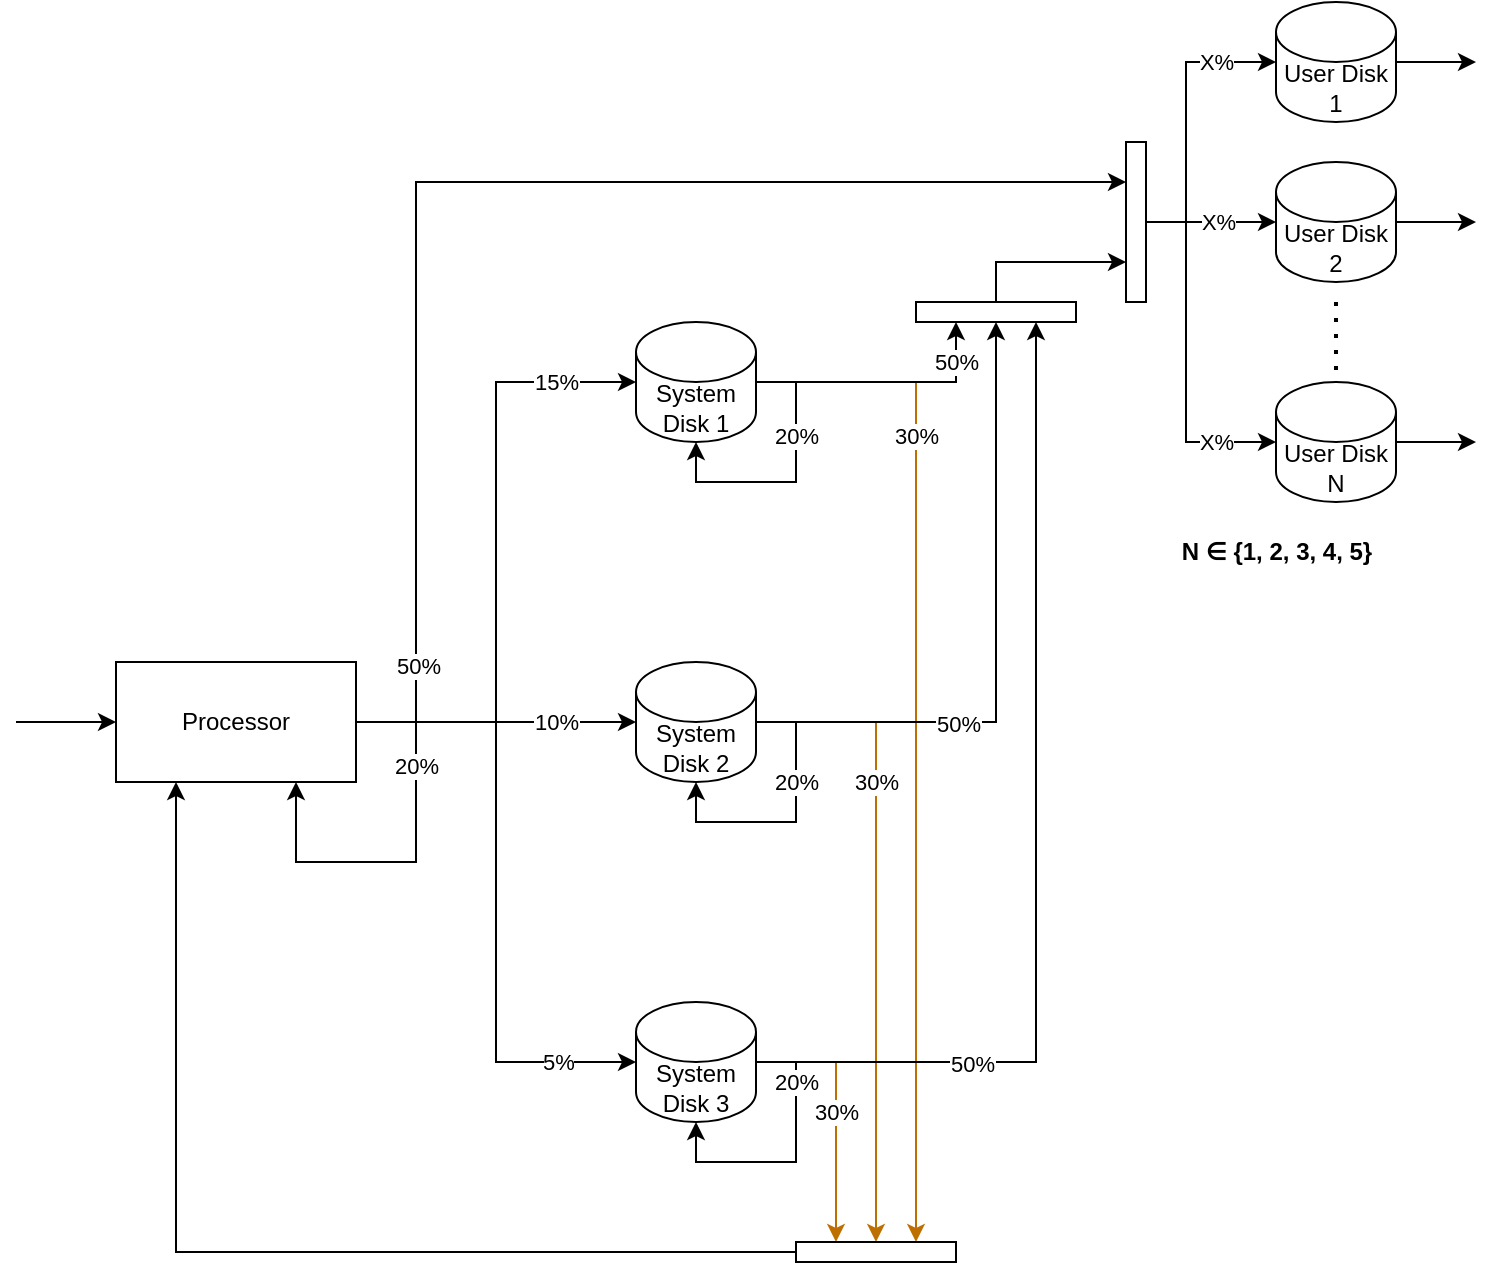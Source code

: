 <mxfile version="22.0.4" type="google">
  <diagram name="Page-1" id="4D2Cl8t71JSty5ZRnAxs">
    <mxGraphModel dx="1434" dy="758" grid="1" gridSize="10" guides="1" tooltips="1" connect="1" arrows="1" fold="1" page="1" pageScale="1" pageWidth="850" pageHeight="1100" math="0" shadow="0">
      <root>
        <mxCell id="0" />
        <mxCell id="1" parent="0" />
        <mxCell id="1TbfYhRnuercMT2C-Q1D-61" style="edgeStyle=orthogonalEdgeStyle;rounded=0;orthogonalLoop=1;jettySize=auto;html=1;entryX=0.75;entryY=0;entryDx=0;entryDy=0;fillColor=#f0a30a;strokeColor=#BD7000;" edge="1" parent="1" source="1TbfYhRnuercMT2C-Q1D-2" target="1TbfYhRnuercMT2C-Q1D-58">
          <mxGeometry relative="1" as="geometry" />
        </mxCell>
        <mxCell id="1TbfYhRnuercMT2C-Q1D-66" value="30%" style="edgeLabel;html=1;align=center;verticalAlign=middle;resizable=0;points=[];" vertex="1" connectable="0" parent="1TbfYhRnuercMT2C-Q1D-61">
          <mxGeometry x="-0.58" y="-2" relative="1" as="geometry">
            <mxPoint x="2" as="offset" />
          </mxGeometry>
        </mxCell>
        <mxCell id="1TbfYhRnuercMT2C-Q1D-60" style="edgeStyle=orthogonalEdgeStyle;rounded=0;orthogonalLoop=1;jettySize=auto;html=1;entryX=0.5;entryY=0;entryDx=0;entryDy=0;fillColor=#f0a30a;strokeColor=#BD7000;" edge="1" parent="1" source="1TbfYhRnuercMT2C-Q1D-4" target="1TbfYhRnuercMT2C-Q1D-58">
          <mxGeometry relative="1" as="geometry" />
        </mxCell>
        <mxCell id="1TbfYhRnuercMT2C-Q1D-67" value="30%" style="edgeLabel;html=1;align=center;verticalAlign=middle;resizable=0;points=[];" vertex="1" connectable="0" parent="1TbfYhRnuercMT2C-Q1D-60">
          <mxGeometry x="-0.419" relative="1" as="geometry">
            <mxPoint y="-3" as="offset" />
          </mxGeometry>
        </mxCell>
        <mxCell id="1TbfYhRnuercMT2C-Q1D-59" style="edgeStyle=orthogonalEdgeStyle;rounded=0;orthogonalLoop=1;jettySize=auto;html=1;entryX=0.25;entryY=0;entryDx=0;entryDy=0;fillColor=#f0a30a;strokeColor=#BD7000;" edge="1" parent="1" source="1TbfYhRnuercMT2C-Q1D-5" target="1TbfYhRnuercMT2C-Q1D-58">
          <mxGeometry relative="1" as="geometry" />
        </mxCell>
        <mxCell id="1TbfYhRnuercMT2C-Q1D-68" value="30%" style="edgeLabel;html=1;align=center;verticalAlign=middle;resizable=0;points=[];" vertex="1" connectable="0" parent="1TbfYhRnuercMT2C-Q1D-59">
          <mxGeometry relative="1" as="geometry">
            <mxPoint as="offset" />
          </mxGeometry>
        </mxCell>
        <mxCell id="1TbfYhRnuercMT2C-Q1D-32" style="edgeStyle=orthogonalEdgeStyle;rounded=0;orthogonalLoop=1;jettySize=auto;html=1;entryX=0.25;entryY=1;entryDx=0;entryDy=0;" edge="1" parent="1" source="1TbfYhRnuercMT2C-Q1D-2" target="1TbfYhRnuercMT2C-Q1D-53">
          <mxGeometry relative="1" as="geometry">
            <mxPoint x="510" y="160" as="targetPoint" />
          </mxGeometry>
        </mxCell>
        <mxCell id="1TbfYhRnuercMT2C-Q1D-72" value="50%" style="edgeLabel;html=1;align=center;verticalAlign=middle;resizable=0;points=[];" vertex="1" connectable="0" parent="1TbfYhRnuercMT2C-Q1D-32">
          <mxGeometry x="0.692" y="-3" relative="1" as="geometry">
            <mxPoint x="-3" as="offset" />
          </mxGeometry>
        </mxCell>
        <mxCell id="1TbfYhRnuercMT2C-Q1D-2" value="System Disk 1" style="shape=cylinder3;whiteSpace=wrap;html=1;boundedLbl=1;backgroundOutline=1;size=15;" vertex="1" parent="1">
          <mxGeometry x="350" y="200" width="60" height="60" as="geometry" />
        </mxCell>
        <mxCell id="1TbfYhRnuercMT2C-Q1D-48" style="edgeStyle=orthogonalEdgeStyle;rounded=0;orthogonalLoop=1;jettySize=auto;html=1;entryX=0.5;entryY=1;entryDx=0;entryDy=0;" edge="1" parent="1" source="1TbfYhRnuercMT2C-Q1D-4" target="1TbfYhRnuercMT2C-Q1D-53">
          <mxGeometry relative="1" as="geometry">
            <mxPoint x="510" y="160" as="targetPoint" />
          </mxGeometry>
        </mxCell>
        <mxCell id="1TbfYhRnuercMT2C-Q1D-73" value="50%" style="edgeLabel;html=1;align=center;verticalAlign=middle;resizable=0;points=[];" vertex="1" connectable="0" parent="1TbfYhRnuercMT2C-Q1D-48">
          <mxGeometry x="-0.369" y="-1" relative="1" as="geometry">
            <mxPoint as="offset" />
          </mxGeometry>
        </mxCell>
        <mxCell id="1TbfYhRnuercMT2C-Q1D-4" value="System Disk 2" style="shape=cylinder3;whiteSpace=wrap;html=1;boundedLbl=1;backgroundOutline=1;size=15;" vertex="1" parent="1">
          <mxGeometry x="350" y="370" width="60" height="60" as="geometry" />
        </mxCell>
        <mxCell id="1TbfYhRnuercMT2C-Q1D-49" style="edgeStyle=orthogonalEdgeStyle;rounded=0;orthogonalLoop=1;jettySize=auto;html=1;entryX=0.75;entryY=1;entryDx=0;entryDy=0;" edge="1" parent="1" source="1TbfYhRnuercMT2C-Q1D-5" target="1TbfYhRnuercMT2C-Q1D-53">
          <mxGeometry relative="1" as="geometry">
            <mxPoint x="510" y="160" as="targetPoint" />
          </mxGeometry>
        </mxCell>
        <mxCell id="1TbfYhRnuercMT2C-Q1D-74" value="50%" style="edgeLabel;html=1;align=center;verticalAlign=middle;resizable=0;points=[];" vertex="1" connectable="0" parent="1TbfYhRnuercMT2C-Q1D-49">
          <mxGeometry x="-0.577" y="-1" relative="1" as="geometry">
            <mxPoint as="offset" />
          </mxGeometry>
        </mxCell>
        <mxCell id="1TbfYhRnuercMT2C-Q1D-5" value="System Disk 3" style="shape=cylinder3;whiteSpace=wrap;html=1;boundedLbl=1;backgroundOutline=1;size=15;" vertex="1" parent="1">
          <mxGeometry x="350" y="540" width="60" height="60" as="geometry" />
        </mxCell>
        <mxCell id="1TbfYhRnuercMT2C-Q1D-84" style="edgeStyle=orthogonalEdgeStyle;rounded=0;orthogonalLoop=1;jettySize=auto;html=1;" edge="1" parent="1" source="1TbfYhRnuercMT2C-Q1D-6">
          <mxGeometry relative="1" as="geometry">
            <mxPoint x="770" y="70" as="targetPoint" />
          </mxGeometry>
        </mxCell>
        <mxCell id="1TbfYhRnuercMT2C-Q1D-6" value="User Disk 1" style="shape=cylinder3;whiteSpace=wrap;html=1;boundedLbl=1;backgroundOutline=1;size=15;" vertex="1" parent="1">
          <mxGeometry x="670" y="40" width="60" height="60" as="geometry" />
        </mxCell>
        <mxCell id="1TbfYhRnuercMT2C-Q1D-16" style="edgeStyle=orthogonalEdgeStyle;rounded=0;orthogonalLoop=1;jettySize=auto;html=1;startArrow=classic;startFill=1;endArrow=none;endFill=0;" edge="1" parent="1" source="1TbfYhRnuercMT2C-Q1D-8">
          <mxGeometry relative="1" as="geometry">
            <mxPoint x="40" y="400" as="targetPoint" />
          </mxGeometry>
        </mxCell>
        <mxCell id="1TbfYhRnuercMT2C-Q1D-81" style="edgeStyle=orthogonalEdgeStyle;rounded=0;orthogonalLoop=1;jettySize=auto;html=1;entryX=0.25;entryY=1;entryDx=0;entryDy=0;exitX=1;exitY=0.5;exitDx=0;exitDy=0;" edge="1" parent="1" source="1TbfYhRnuercMT2C-Q1D-8" target="1TbfYhRnuercMT2C-Q1D-76">
          <mxGeometry relative="1" as="geometry">
            <Array as="points">
              <mxPoint x="240" y="400" />
              <mxPoint x="240" y="130" />
            </Array>
          </mxGeometry>
        </mxCell>
        <mxCell id="1TbfYhRnuercMT2C-Q1D-82" value="50%" style="edgeLabel;html=1;align=center;verticalAlign=middle;resizable=0;points=[];" vertex="1" connectable="0" parent="1TbfYhRnuercMT2C-Q1D-81">
          <mxGeometry x="-0.823" y="-1" relative="1" as="geometry">
            <mxPoint as="offset" />
          </mxGeometry>
        </mxCell>
        <mxCell id="1TbfYhRnuercMT2C-Q1D-8" value="Processor" style="rounded=0;whiteSpace=wrap;html=1;" vertex="1" parent="1">
          <mxGeometry x="90" y="370" width="120" height="60" as="geometry" />
        </mxCell>
        <mxCell id="1TbfYhRnuercMT2C-Q1D-9" style="edgeStyle=orthogonalEdgeStyle;rounded=0;orthogonalLoop=1;jettySize=auto;html=1;entryX=0;entryY=0.5;entryDx=0;entryDy=0;entryPerimeter=0;" edge="1" parent="1" source="1TbfYhRnuercMT2C-Q1D-8" target="1TbfYhRnuercMT2C-Q1D-2">
          <mxGeometry relative="1" as="geometry" />
        </mxCell>
        <mxCell id="1TbfYhRnuercMT2C-Q1D-20" value="15%" style="edgeLabel;html=1;align=center;verticalAlign=middle;resizable=0;points=[];" vertex="1" connectable="0" parent="1TbfYhRnuercMT2C-Q1D-9">
          <mxGeometry x="0.638" relative="1" as="geometry">
            <mxPoint x="16" as="offset" />
          </mxGeometry>
        </mxCell>
        <mxCell id="1TbfYhRnuercMT2C-Q1D-10" style="edgeStyle=orthogonalEdgeStyle;rounded=0;orthogonalLoop=1;jettySize=auto;html=1;entryX=0;entryY=0.5;entryDx=0;entryDy=0;entryPerimeter=0;" edge="1" parent="1" source="1TbfYhRnuercMT2C-Q1D-8" target="1TbfYhRnuercMT2C-Q1D-4">
          <mxGeometry relative="1" as="geometry" />
        </mxCell>
        <mxCell id="1TbfYhRnuercMT2C-Q1D-21" value="10%" style="edgeLabel;html=1;align=center;verticalAlign=middle;resizable=0;points=[];" vertex="1" connectable="0" parent="1TbfYhRnuercMT2C-Q1D-10">
          <mxGeometry x="0.471" relative="1" as="geometry">
            <mxPoint x="-3" as="offset" />
          </mxGeometry>
        </mxCell>
        <mxCell id="1TbfYhRnuercMT2C-Q1D-11" style="edgeStyle=orthogonalEdgeStyle;rounded=0;orthogonalLoop=1;jettySize=auto;html=1;entryX=0;entryY=0.5;entryDx=0;entryDy=0;entryPerimeter=0;" edge="1" parent="1" source="1TbfYhRnuercMT2C-Q1D-8" target="1TbfYhRnuercMT2C-Q1D-5">
          <mxGeometry relative="1" as="geometry" />
        </mxCell>
        <mxCell id="1TbfYhRnuercMT2C-Q1D-22" value="5%" style="edgeLabel;html=1;align=center;verticalAlign=middle;resizable=0;points=[];" vertex="1" connectable="0" parent="1TbfYhRnuercMT2C-Q1D-11">
          <mxGeometry x="0.648" y="2" relative="1" as="geometry">
            <mxPoint x="15" y="2" as="offset" />
          </mxGeometry>
        </mxCell>
        <mxCell id="1TbfYhRnuercMT2C-Q1D-85" style="edgeStyle=orthogonalEdgeStyle;rounded=0;orthogonalLoop=1;jettySize=auto;html=1;" edge="1" parent="1" source="1TbfYhRnuercMT2C-Q1D-12">
          <mxGeometry relative="1" as="geometry">
            <mxPoint x="770" y="150" as="targetPoint" />
          </mxGeometry>
        </mxCell>
        <mxCell id="1TbfYhRnuercMT2C-Q1D-12" value="User Disk 2" style="shape=cylinder3;whiteSpace=wrap;html=1;boundedLbl=1;backgroundOutline=1;size=15;" vertex="1" parent="1">
          <mxGeometry x="670" y="120" width="60" height="60" as="geometry" />
        </mxCell>
        <mxCell id="1TbfYhRnuercMT2C-Q1D-13" value="" style="endArrow=none;dashed=1;html=1;dashPattern=1 3;strokeWidth=2;rounded=0;" edge="1" parent="1">
          <mxGeometry width="50" height="50" relative="1" as="geometry">
            <mxPoint x="700" y="190" as="sourcePoint" />
            <mxPoint x="700" y="230" as="targetPoint" />
          </mxGeometry>
        </mxCell>
        <mxCell id="1TbfYhRnuercMT2C-Q1D-86" style="edgeStyle=orthogonalEdgeStyle;rounded=0;orthogonalLoop=1;jettySize=auto;html=1;" edge="1" parent="1" source="1TbfYhRnuercMT2C-Q1D-14">
          <mxGeometry relative="1" as="geometry">
            <mxPoint x="770" y="260" as="targetPoint" />
          </mxGeometry>
        </mxCell>
        <mxCell id="1TbfYhRnuercMT2C-Q1D-14" value="User Disk N" style="shape=cylinder3;whiteSpace=wrap;html=1;boundedLbl=1;backgroundOutline=1;size=15;" vertex="1" parent="1">
          <mxGeometry x="670" y="230" width="60" height="60" as="geometry" />
        </mxCell>
        <mxCell id="1TbfYhRnuercMT2C-Q1D-15" style="edgeStyle=orthogonalEdgeStyle;rounded=0;orthogonalLoop=1;jettySize=auto;html=1;entryX=0.75;entryY=1;entryDx=0;entryDy=0;exitX=1;exitY=0.5;exitDx=0;exitDy=0;" edge="1" parent="1" source="1TbfYhRnuercMT2C-Q1D-8" target="1TbfYhRnuercMT2C-Q1D-8">
          <mxGeometry relative="1" as="geometry">
            <Array as="points">
              <mxPoint x="240" y="400" />
              <mxPoint x="240" y="470" />
              <mxPoint x="180" y="470" />
            </Array>
          </mxGeometry>
        </mxCell>
        <mxCell id="1TbfYhRnuercMT2C-Q1D-24" value="20%" style="edgeLabel;html=1;align=center;verticalAlign=middle;resizable=0;points=[];" vertex="1" connectable="0" parent="1TbfYhRnuercMT2C-Q1D-15">
          <mxGeometry x="-0.478" relative="1" as="geometry">
            <mxPoint as="offset" />
          </mxGeometry>
        </mxCell>
        <mxCell id="1TbfYhRnuercMT2C-Q1D-29" style="edgeStyle=orthogonalEdgeStyle;rounded=0;orthogonalLoop=1;jettySize=auto;html=1;entryX=0.5;entryY=1;entryDx=0;entryDy=0;entryPerimeter=0;exitX=1;exitY=0.5;exitDx=0;exitDy=0;exitPerimeter=0;" edge="1" parent="1" source="1TbfYhRnuercMT2C-Q1D-2" target="1TbfYhRnuercMT2C-Q1D-2">
          <mxGeometry relative="1" as="geometry" />
        </mxCell>
        <mxCell id="1TbfYhRnuercMT2C-Q1D-69" value="20%" style="edgeLabel;html=1;align=center;verticalAlign=middle;resizable=0;points=[];" vertex="1" connectable="0" parent="1TbfYhRnuercMT2C-Q1D-29">
          <mxGeometry x="-0.329" relative="1" as="geometry">
            <mxPoint as="offset" />
          </mxGeometry>
        </mxCell>
        <mxCell id="1TbfYhRnuercMT2C-Q1D-30" style="edgeStyle=orthogonalEdgeStyle;rounded=0;orthogonalLoop=1;jettySize=auto;html=1;entryX=0.5;entryY=1;entryDx=0;entryDy=0;entryPerimeter=0;exitX=1;exitY=0.5;exitDx=0;exitDy=0;exitPerimeter=0;" edge="1" parent="1" source="1TbfYhRnuercMT2C-Q1D-4" target="1TbfYhRnuercMT2C-Q1D-4">
          <mxGeometry relative="1" as="geometry" />
        </mxCell>
        <mxCell id="1TbfYhRnuercMT2C-Q1D-70" value="20%" style="edgeLabel;html=1;align=center;verticalAlign=middle;resizable=0;points=[];" vertex="1" connectable="0" parent="1TbfYhRnuercMT2C-Q1D-30">
          <mxGeometry x="-0.3" relative="1" as="geometry">
            <mxPoint y="1" as="offset" />
          </mxGeometry>
        </mxCell>
        <mxCell id="1TbfYhRnuercMT2C-Q1D-31" style="edgeStyle=orthogonalEdgeStyle;rounded=0;orthogonalLoop=1;jettySize=auto;html=1;entryX=0.5;entryY=1;entryDx=0;entryDy=0;entryPerimeter=0;exitX=1;exitY=0.5;exitDx=0;exitDy=0;exitPerimeter=0;" edge="1" parent="1" source="1TbfYhRnuercMT2C-Q1D-5" target="1TbfYhRnuercMT2C-Q1D-5">
          <mxGeometry relative="1" as="geometry" />
        </mxCell>
        <mxCell id="1TbfYhRnuercMT2C-Q1D-71" value="20%" style="edgeLabel;html=1;align=center;verticalAlign=middle;resizable=0;points=[];" vertex="1" connectable="0" parent="1TbfYhRnuercMT2C-Q1D-31">
          <mxGeometry x="-0.357" relative="1" as="geometry">
            <mxPoint y="-15" as="offset" />
          </mxGeometry>
        </mxCell>
        <mxCell id="1TbfYhRnuercMT2C-Q1D-34" style="edgeStyle=orthogonalEdgeStyle;rounded=0;orthogonalLoop=1;jettySize=auto;html=1;entryX=0;entryY=0.5;entryDx=0;entryDy=0;entryPerimeter=0;exitX=0.5;exitY=0;exitDx=0;exitDy=0;" edge="1" parent="1" source="1TbfYhRnuercMT2C-Q1D-76" target="1TbfYhRnuercMT2C-Q1D-6">
          <mxGeometry relative="1" as="geometry">
            <mxPoint x="550" y="150" as="sourcePoint" />
            <Array as="points">
              <mxPoint x="625" y="150" />
              <mxPoint x="625" y="70" />
            </Array>
          </mxGeometry>
        </mxCell>
        <mxCell id="1TbfYhRnuercMT2C-Q1D-40" value="X%" style="edgeLabel;html=1;align=center;verticalAlign=middle;resizable=0;points=[];" vertex="1" connectable="0" parent="1TbfYhRnuercMT2C-Q1D-34">
          <mxGeometry x="0.694" relative="1" as="geometry">
            <mxPoint x="-8" as="offset" />
          </mxGeometry>
        </mxCell>
        <mxCell id="1TbfYhRnuercMT2C-Q1D-35" style="edgeStyle=orthogonalEdgeStyle;rounded=0;orthogonalLoop=1;jettySize=auto;html=1;entryX=0;entryY=0.5;entryDx=0;entryDy=0;entryPerimeter=0;exitX=0.5;exitY=0;exitDx=0;exitDy=0;" edge="1" parent="1" source="1TbfYhRnuercMT2C-Q1D-76" target="1TbfYhRnuercMT2C-Q1D-12">
          <mxGeometry relative="1" as="geometry">
            <mxPoint x="550" y="150" as="sourcePoint" />
            <Array as="points" />
          </mxGeometry>
        </mxCell>
        <mxCell id="1TbfYhRnuercMT2C-Q1D-41" value="X%" style="edgeLabel;html=1;align=center;verticalAlign=middle;resizable=0;points=[];" vertex="1" connectable="0" parent="1TbfYhRnuercMT2C-Q1D-35">
          <mxGeometry x="0.489" y="-1" relative="1" as="geometry">
            <mxPoint x="-13" y="-1" as="offset" />
          </mxGeometry>
        </mxCell>
        <mxCell id="1TbfYhRnuercMT2C-Q1D-36" style="edgeStyle=orthogonalEdgeStyle;rounded=0;orthogonalLoop=1;jettySize=auto;html=1;entryX=0;entryY=0.5;entryDx=0;entryDy=0;entryPerimeter=0;exitX=0.5;exitY=0;exitDx=0;exitDy=0;" edge="1" parent="1" source="1TbfYhRnuercMT2C-Q1D-76" target="1TbfYhRnuercMT2C-Q1D-14">
          <mxGeometry relative="1" as="geometry">
            <mxPoint x="550" y="150" as="sourcePoint" />
            <Array as="points">
              <mxPoint x="625" y="150" />
              <mxPoint x="625" y="260" />
            </Array>
          </mxGeometry>
        </mxCell>
        <mxCell id="1TbfYhRnuercMT2C-Q1D-42" value="X%" style="edgeLabel;html=1;align=center;verticalAlign=middle;resizable=0;points=[];" vertex="1" connectable="0" parent="1TbfYhRnuercMT2C-Q1D-36">
          <mxGeometry x="0.76" relative="1" as="geometry">
            <mxPoint x="-9" as="offset" />
          </mxGeometry>
        </mxCell>
        <mxCell id="1TbfYhRnuercMT2C-Q1D-80" style="edgeStyle=orthogonalEdgeStyle;rounded=0;orthogonalLoop=1;jettySize=auto;html=1;entryX=0.75;entryY=1;entryDx=0;entryDy=0;exitX=0.5;exitY=0;exitDx=0;exitDy=0;" edge="1" parent="1" source="1TbfYhRnuercMT2C-Q1D-53" target="1TbfYhRnuercMT2C-Q1D-76">
          <mxGeometry relative="1" as="geometry" />
        </mxCell>
        <mxCell id="1TbfYhRnuercMT2C-Q1D-53" value="" style="rounded=0;whiteSpace=wrap;html=1;" vertex="1" parent="1">
          <mxGeometry x="490" y="190" width="80" height="10" as="geometry" />
        </mxCell>
        <mxCell id="1TbfYhRnuercMT2C-Q1D-62" style="edgeStyle=orthogonalEdgeStyle;rounded=0;orthogonalLoop=1;jettySize=auto;html=1;entryX=0.25;entryY=1;entryDx=0;entryDy=0;" edge="1" parent="1" source="1TbfYhRnuercMT2C-Q1D-58" target="1TbfYhRnuercMT2C-Q1D-8">
          <mxGeometry relative="1" as="geometry" />
        </mxCell>
        <mxCell id="1TbfYhRnuercMT2C-Q1D-58" value="" style="rounded=0;whiteSpace=wrap;html=1;" vertex="1" parent="1">
          <mxGeometry x="430" y="660" width="80" height="10" as="geometry" />
        </mxCell>
        <mxCell id="1TbfYhRnuercMT2C-Q1D-76" value="" style="rounded=0;whiteSpace=wrap;html=1;rotation=90;" vertex="1" parent="1">
          <mxGeometry x="560" y="145" width="80" height="10" as="geometry" />
        </mxCell>
        <mxCell id="1TbfYhRnuercMT2C-Q1D-83" value="N&amp;nbsp;∈ {1, 2, 3, 4, 5}" style="text;html=1;align=center;verticalAlign=middle;resizable=0;points=[];autosize=1;strokeColor=none;fillColor=none;fontStyle=1" vertex="1" parent="1">
          <mxGeometry x="610" y="300" width="120" height="30" as="geometry" />
        </mxCell>
      </root>
    </mxGraphModel>
  </diagram>
</mxfile>
